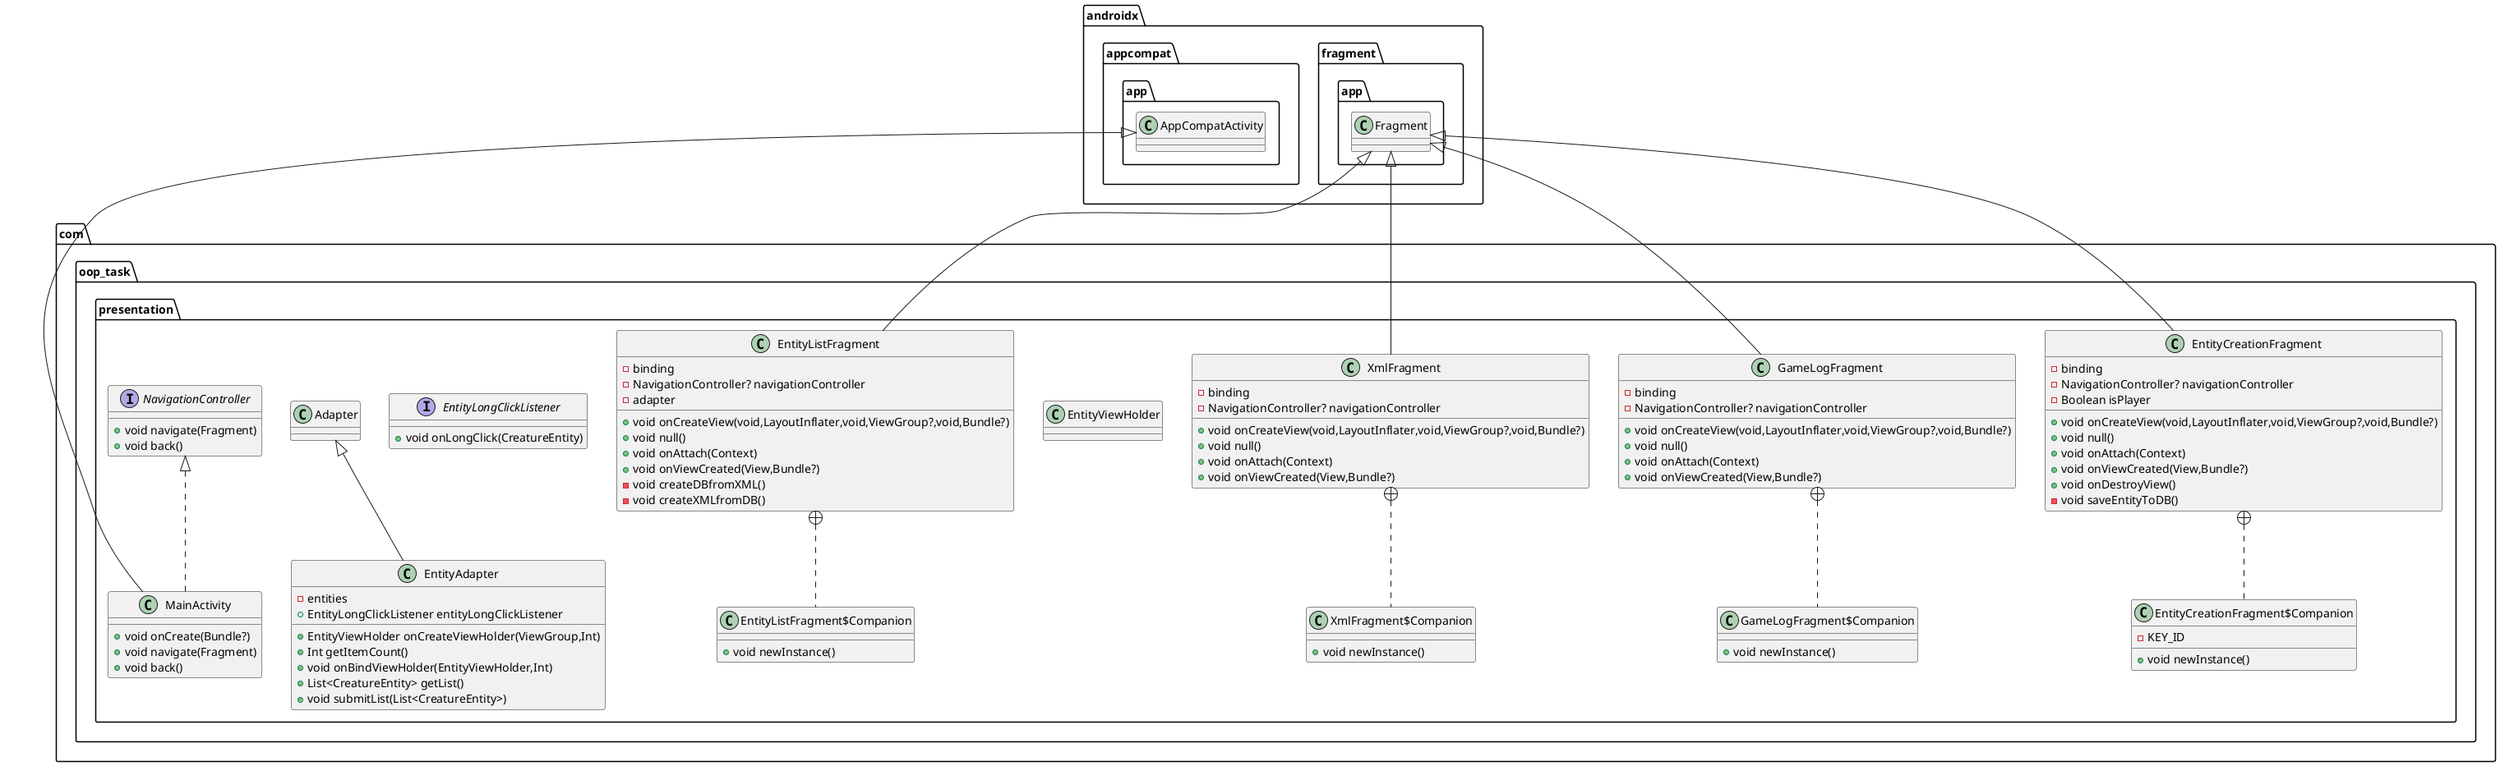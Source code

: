 @startuml
interface com.oop_task.presentation.NavigationController {
+ void navigate(Fragment)
+ void back()
}
class com.oop_task.presentation.MainActivity {
+ void onCreate(Bundle?)
+ void navigate(Fragment)
+ void back()
}
class com.oop_task.presentation.EntityCreationFragment$Companion {
-  KEY_ID
+ void newInstance()
}
class com.oop_task.presentation.EntityCreationFragment {
-  binding
- NavigationController? navigationController
- Boolean isPlayer
+ void onCreateView(void,LayoutInflater,void,ViewGroup?,void,Bundle?)
+ void null()
+ void onAttach(Context)
+ void onViewCreated(View,Bundle?)
+ void onDestroyView()
- void saveEntityToDB()
}
class com.oop_task.presentation.GameLogFragment$Companion {
+ void newInstance()
}
class com.oop_task.presentation.GameLogFragment {
-  binding
- NavigationController? navigationController
+ void onCreateView(void,LayoutInflater,void,ViewGroup?,void,Bundle?)
+ void null()
+ void onAttach(Context)
+ void onViewCreated(View,Bundle?)
}
class com.oop_task.presentation.EntityViewHolder {
}
class com.oop_task.presentation.XmlFragment$Companion {
+ void newInstance()
}
class com.oop_task.presentation.XmlFragment {
-  binding
- NavigationController? navigationController
+ void onCreateView(void,LayoutInflater,void,ViewGroup?,void,Bundle?)
+ void null()
+ void onAttach(Context)
+ void onViewCreated(View,Bundle?)
}
interface com.oop_task.presentation.EntityLongClickListener {
+ void onLongClick(CreatureEntity)
}
class com.oop_task.presentation.EntityAdapter {
-  entities
+ EntityLongClickListener entityLongClickListener
+ EntityViewHolder onCreateViewHolder(ViewGroup,Int)
+ Int getItemCount()
+ void onBindViewHolder(EntityViewHolder,Int)
+ List<CreatureEntity> getList()
+ void submitList(List<CreatureEntity>)
}
class com.oop_task.presentation.EntityListFragment$Companion {
+ void newInstance()
}
class com.oop_task.presentation.EntityListFragment {
-  binding
- NavigationController? navigationController
-  adapter
+ void onCreateView(void,LayoutInflater,void,ViewGroup?,void,Bundle?)
+ void null()
+ void onAttach(Context)
+ void onViewCreated(View,Bundle?)
- void createDBfromXML()
- void createXMLfromDB()
}


androidx.appcompat.app.AppCompatActivity <|-- com.oop_task.presentation.MainActivity
com.oop_task.presentation.NavigationController <|.. com.oop_task.presentation.MainActivity
com.oop_task.presentation.EntityCreationFragment +.. com.oop_task.presentation.EntityCreationFragment$Companion
androidx.fragment.app.Fragment <|-- com.oop_task.presentation.EntityCreationFragment
com.oop_task.presentation.GameLogFragment +.. com.oop_task.presentation.GameLogFragment$Companion
androidx.fragment.app.Fragment <|-- com.oop_task.presentation.GameLogFragment
com.oop_task.presentation.XmlFragment +.. com.oop_task.presentation.XmlFragment$Companion
androidx.fragment.app.Fragment <|-- com.oop_task.presentation.XmlFragment
com.oop_task.presentation.Adapter <|-- com.oop_task.presentation.EntityAdapter
com.oop_task.presentation.EntityListFragment +.. com.oop_task.presentation.EntityListFragment$Companion
androidx.fragment.app.Fragment <|-- com.oop_task.presentation.EntityListFragment
@enduml